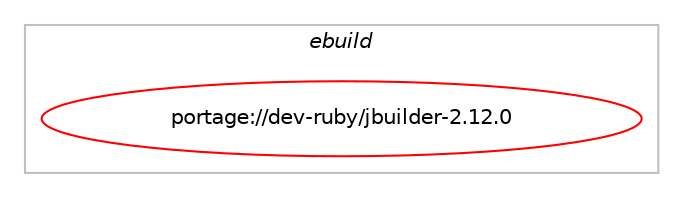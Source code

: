 digraph prolog {

# *************
# Graph options
# *************

newrank=true;
concentrate=true;
compound=true;
graph [rankdir=LR,fontname=Helvetica,fontsize=10,ranksep=1.5];#, ranksep=2.5, nodesep=0.2];
edge  [arrowhead=vee];
node  [fontname=Helvetica,fontsize=10];

# **********
# The ebuild
# **********

subgraph cluster_leftcol {
color=gray;
label=<<i>ebuild</i>>;
id [label="portage://dev-ruby/jbuilder-2.12.0", color=red, width=4, href="../dev-ruby/jbuilder-2.12.0.svg"];
}

# ****************
# The dependencies
# ****************

subgraph cluster_midcol {
color=gray;
label=<<i>dependencies</i>>;
subgraph cluster_compile {
fillcolor="#eeeeee";
style=filled;
label=<<i>compile</i>>;
# *** BEGIN UNKNOWN DEPENDENCY TYPE (TODO) ***
# id -> equal(use_conditional_group(positive,ruby_targets_ruby31,portage://dev-ruby/jbuilder-2.12.0,[package_dependency(portage://dev-ruby/jbuilder-2.12.0,install,no,dev-lang,ruby,none,[,,],[slot(3.1)],[])]))
# *** END UNKNOWN DEPENDENCY TYPE (TODO) ***

# *** BEGIN UNKNOWN DEPENDENCY TYPE (TODO) ***
# id -> equal(use_conditional_group(positive,ruby_targets_ruby31,portage://dev-ruby/jbuilder-2.12.0,[package_dependency(portage://dev-ruby/jbuilder-2.12.0,install,no,virtual,rubygems,none,[,,],[],[use(enable(ruby_targets_ruby31),negative)])]))
# *** END UNKNOWN DEPENDENCY TYPE (TODO) ***

# *** BEGIN UNKNOWN DEPENDENCY TYPE (TODO) ***
# id -> equal(use_conditional_group(positive,ruby_targets_ruby32,portage://dev-ruby/jbuilder-2.12.0,[package_dependency(portage://dev-ruby/jbuilder-2.12.0,install,no,dev-lang,ruby,none,[,,],[slot(3.2)],[])]))
# *** END UNKNOWN DEPENDENCY TYPE (TODO) ***

# *** BEGIN UNKNOWN DEPENDENCY TYPE (TODO) ***
# id -> equal(use_conditional_group(positive,ruby_targets_ruby32,portage://dev-ruby/jbuilder-2.12.0,[package_dependency(portage://dev-ruby/jbuilder-2.12.0,install,no,virtual,rubygems,none,[,,],[],[use(enable(ruby_targets_ruby32),negative)])]))
# *** END UNKNOWN DEPENDENCY TYPE (TODO) ***

# *** BEGIN UNKNOWN DEPENDENCY TYPE (TODO) ***
# id -> equal(use_conditional_group(positive,ruby_targets_ruby33,portage://dev-ruby/jbuilder-2.12.0,[package_dependency(portage://dev-ruby/jbuilder-2.12.0,install,no,dev-lang,ruby,none,[,,],[slot(3.3)],[])]))
# *** END UNKNOWN DEPENDENCY TYPE (TODO) ***

# *** BEGIN UNKNOWN DEPENDENCY TYPE (TODO) ***
# id -> equal(use_conditional_group(positive,ruby_targets_ruby33,portage://dev-ruby/jbuilder-2.12.0,[package_dependency(portage://dev-ruby/jbuilder-2.12.0,install,no,virtual,rubygems,none,[,,],[],[use(enable(ruby_targets_ruby33),negative)])]))
# *** END UNKNOWN DEPENDENCY TYPE (TODO) ***

}
subgraph cluster_compileandrun {
fillcolor="#eeeeee";
style=filled;
label=<<i>compile and run</i>>;
}
subgraph cluster_run {
fillcolor="#eeeeee";
style=filled;
label=<<i>run</i>>;
# *** BEGIN UNKNOWN DEPENDENCY TYPE (TODO) ***
# id -> equal(use_conditional_group(positive,ruby_targets_ruby31,portage://dev-ruby/jbuilder-2.12.0,[any_of_group([package_dependency(portage://dev-ruby/jbuilder-2.12.0,run,no,dev-ruby,activesupport,none,[,,],[slot(7.1)],[use(enable(ruby_targets_ruby31),negative)]),package_dependency(portage://dev-ruby/jbuilder-2.12.0,run,no,dev-ruby,activesupport,none,[,,],[slot(7.0)],[use(enable(ruby_targets_ruby31),negative)]),package_dependency(portage://dev-ruby/jbuilder-2.12.0,run,no,dev-ruby,activesupport,none,[,,],[slot(6.1)],[use(enable(ruby_targets_ruby31),negative)])]),any_of_group([package_dependency(portage://dev-ruby/jbuilder-2.12.0,run,no,dev-ruby,actionview,none,[,,],[slot(7.1)],[use(enable(ruby_targets_ruby31),negative)]),package_dependency(portage://dev-ruby/jbuilder-2.12.0,run,no,dev-ruby,actionview,none,[,,],[slot(7.0)],[use(enable(ruby_targets_ruby31),negative)]),package_dependency(portage://dev-ruby/jbuilder-2.12.0,run,no,dev-ruby,actionview,none,[,,],[slot(6.1)],[use(enable(ruby_targets_ruby31),negative)])])]))
# *** END UNKNOWN DEPENDENCY TYPE (TODO) ***

# *** BEGIN UNKNOWN DEPENDENCY TYPE (TODO) ***
# id -> equal(use_conditional_group(positive,ruby_targets_ruby31,portage://dev-ruby/jbuilder-2.12.0,[package_dependency(portage://dev-ruby/jbuilder-2.12.0,run,no,dev-lang,ruby,none,[,,],[slot(3.1)],[])]))
# *** END UNKNOWN DEPENDENCY TYPE (TODO) ***

# *** BEGIN UNKNOWN DEPENDENCY TYPE (TODO) ***
# id -> equal(use_conditional_group(positive,ruby_targets_ruby31,portage://dev-ruby/jbuilder-2.12.0,[package_dependency(portage://dev-ruby/jbuilder-2.12.0,run,no,virtual,rubygems,none,[,,],[],[use(enable(ruby_targets_ruby31),negative)])]))
# *** END UNKNOWN DEPENDENCY TYPE (TODO) ***

# *** BEGIN UNKNOWN DEPENDENCY TYPE (TODO) ***
# id -> equal(use_conditional_group(positive,ruby_targets_ruby32,portage://dev-ruby/jbuilder-2.12.0,[any_of_group([package_dependency(portage://dev-ruby/jbuilder-2.12.0,run,no,dev-ruby,activesupport,none,[,,],[slot(7.1)],[use(enable(ruby_targets_ruby32),negative)]),package_dependency(portage://dev-ruby/jbuilder-2.12.0,run,no,dev-ruby,activesupport,none,[,,],[slot(7.0)],[use(enable(ruby_targets_ruby32),negative)]),package_dependency(portage://dev-ruby/jbuilder-2.12.0,run,no,dev-ruby,activesupport,none,[,,],[slot(6.1)],[use(enable(ruby_targets_ruby32),negative)])]),any_of_group([package_dependency(portage://dev-ruby/jbuilder-2.12.0,run,no,dev-ruby,actionview,none,[,,],[slot(7.1)],[use(enable(ruby_targets_ruby32),negative)]),package_dependency(portage://dev-ruby/jbuilder-2.12.0,run,no,dev-ruby,actionview,none,[,,],[slot(7.0)],[use(enable(ruby_targets_ruby32),negative)]),package_dependency(portage://dev-ruby/jbuilder-2.12.0,run,no,dev-ruby,actionview,none,[,,],[slot(6.1)],[use(enable(ruby_targets_ruby32),negative)])])]))
# *** END UNKNOWN DEPENDENCY TYPE (TODO) ***

# *** BEGIN UNKNOWN DEPENDENCY TYPE (TODO) ***
# id -> equal(use_conditional_group(positive,ruby_targets_ruby32,portage://dev-ruby/jbuilder-2.12.0,[package_dependency(portage://dev-ruby/jbuilder-2.12.0,run,no,dev-lang,ruby,none,[,,],[slot(3.2)],[])]))
# *** END UNKNOWN DEPENDENCY TYPE (TODO) ***

# *** BEGIN UNKNOWN DEPENDENCY TYPE (TODO) ***
# id -> equal(use_conditional_group(positive,ruby_targets_ruby32,portage://dev-ruby/jbuilder-2.12.0,[package_dependency(portage://dev-ruby/jbuilder-2.12.0,run,no,virtual,rubygems,none,[,,],[],[use(enable(ruby_targets_ruby32),negative)])]))
# *** END UNKNOWN DEPENDENCY TYPE (TODO) ***

# *** BEGIN UNKNOWN DEPENDENCY TYPE (TODO) ***
# id -> equal(use_conditional_group(positive,ruby_targets_ruby33,portage://dev-ruby/jbuilder-2.12.0,[any_of_group([package_dependency(portage://dev-ruby/jbuilder-2.12.0,run,no,dev-ruby,activesupport,none,[,,],[slot(7.1)],[use(enable(ruby_targets_ruby33),negative)]),package_dependency(portage://dev-ruby/jbuilder-2.12.0,run,no,dev-ruby,activesupport,none,[,,],[slot(7.0)],[use(enable(ruby_targets_ruby33),negative)]),package_dependency(portage://dev-ruby/jbuilder-2.12.0,run,no,dev-ruby,activesupport,none,[,,],[slot(6.1)],[use(enable(ruby_targets_ruby33),negative)])]),any_of_group([package_dependency(portage://dev-ruby/jbuilder-2.12.0,run,no,dev-ruby,actionview,none,[,,],[slot(7.1)],[use(enable(ruby_targets_ruby33),negative)]),package_dependency(portage://dev-ruby/jbuilder-2.12.0,run,no,dev-ruby,actionview,none,[,,],[slot(7.0)],[use(enable(ruby_targets_ruby33),negative)]),package_dependency(portage://dev-ruby/jbuilder-2.12.0,run,no,dev-ruby,actionview,none,[,,],[slot(6.1)],[use(enable(ruby_targets_ruby33),negative)])])]))
# *** END UNKNOWN DEPENDENCY TYPE (TODO) ***

# *** BEGIN UNKNOWN DEPENDENCY TYPE (TODO) ***
# id -> equal(use_conditional_group(positive,ruby_targets_ruby33,portage://dev-ruby/jbuilder-2.12.0,[package_dependency(portage://dev-ruby/jbuilder-2.12.0,run,no,dev-lang,ruby,none,[,,],[slot(3.3)],[])]))
# *** END UNKNOWN DEPENDENCY TYPE (TODO) ***

# *** BEGIN UNKNOWN DEPENDENCY TYPE (TODO) ***
# id -> equal(use_conditional_group(positive,ruby_targets_ruby33,portage://dev-ruby/jbuilder-2.12.0,[package_dependency(portage://dev-ruby/jbuilder-2.12.0,run,no,virtual,rubygems,none,[,,],[],[use(enable(ruby_targets_ruby33),negative)])]))
# *** END UNKNOWN DEPENDENCY TYPE (TODO) ***

}
}

# **************
# The candidates
# **************

subgraph cluster_choices {
rank=same;
color=gray;
label=<<i>candidates</i>>;

}

}
